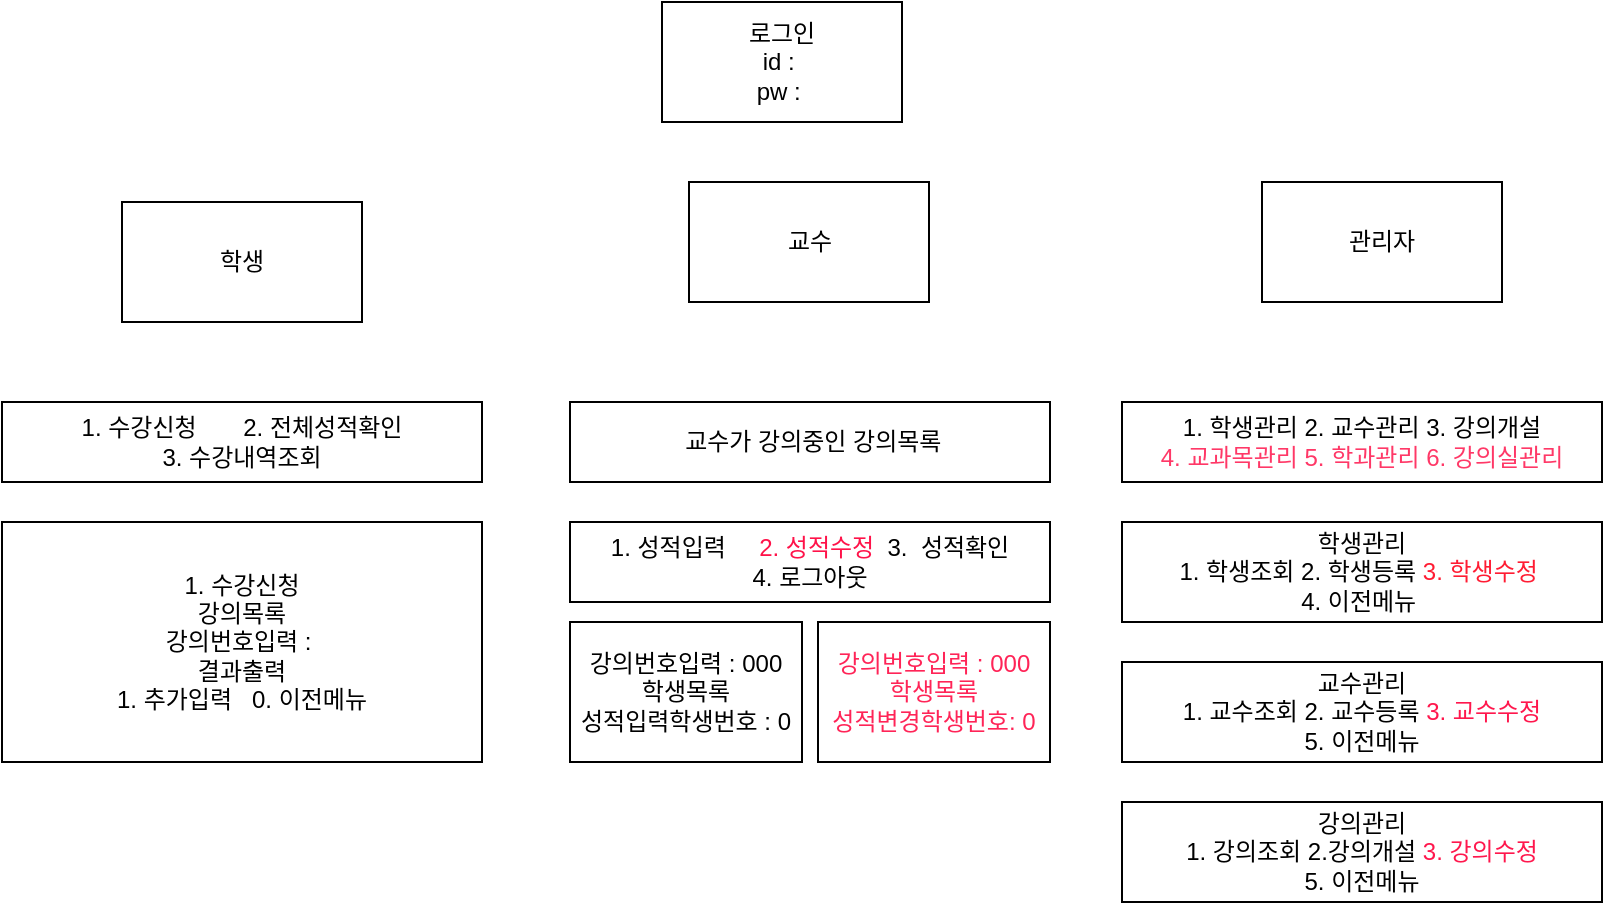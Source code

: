 <mxfile version="19.0.3" type="device"><diagram id="kJVg6LuLHATJSai9ptqX" name="페이지-1"><mxGraphModel dx="363" dy="734" grid="1" gridSize="10" guides="1" tooltips="1" connect="1" arrows="1" fold="1" page="1" pageScale="1" pageWidth="827" pageHeight="1169" math="0" shadow="0"><root><mxCell id="0"/><mxCell id="1" parent="0"/><mxCell id="_RQCWQU3LpY1RtUz77Uh-1" value="로그인&lt;br&gt;id :&amp;nbsp;&lt;br&gt;pw :&amp;nbsp;" style="rounded=0;whiteSpace=wrap;html=1;" vertex="1" parent="1"><mxGeometry x="340" y="200" width="120" height="60" as="geometry"/></mxCell><mxCell id="_RQCWQU3LpY1RtUz77Uh-2" value="학생" style="rounded=0;whiteSpace=wrap;html=1;" vertex="1" parent="1"><mxGeometry x="70" y="300" width="120" height="60" as="geometry"/></mxCell><mxCell id="_RQCWQU3LpY1RtUz77Uh-3" value="교수" style="rounded=0;whiteSpace=wrap;html=1;" vertex="1" parent="1"><mxGeometry x="353.5" y="290" width="120" height="60" as="geometry"/></mxCell><mxCell id="_RQCWQU3LpY1RtUz77Uh-4" value="관리자" style="rounded=0;whiteSpace=wrap;html=1;" vertex="1" parent="1"><mxGeometry x="640" y="290" width="120" height="60" as="geometry"/></mxCell><mxCell id="_RQCWQU3LpY1RtUz77Uh-5" value="1. 수강신청&amp;nbsp; &amp;nbsp; &amp;nbsp; &amp;nbsp;2. 전체성적확인&lt;br&gt;3. 수강내역조회" style="rounded=0;whiteSpace=wrap;html=1;" vertex="1" parent="1"><mxGeometry x="10" y="400" width="240" height="40" as="geometry"/></mxCell><mxCell id="_RQCWQU3LpY1RtUz77Uh-7" value="1. 수강신청&lt;br&gt;강의목록&lt;br&gt;강의번호입력 :&amp;nbsp;&lt;br&gt;결과출력&lt;br&gt;1. 추가입력&amp;nbsp; &amp;nbsp;0. 이전메뉴" style="rounded=0;whiteSpace=wrap;html=1;" vertex="1" parent="1"><mxGeometry x="10" y="460" width="240" height="120" as="geometry"/></mxCell><mxCell id="_RQCWQU3LpY1RtUz77Uh-9" value="&amp;nbsp;교수가 강의중인 강의목록" style="rounded=0;whiteSpace=wrap;html=1;" vertex="1" parent="1"><mxGeometry x="294" y="400" width="240" height="40" as="geometry"/></mxCell><mxCell id="_RQCWQU3LpY1RtUz77Uh-10" value="강의번호입력 : 000&lt;br&gt;학생목록&lt;br&gt;성적입력학생번호 : 0&lt;br&gt;" style="rounded=0;whiteSpace=wrap;html=1;" vertex="1" parent="1"><mxGeometry x="294" y="510" width="116" height="70" as="geometry"/></mxCell><mxCell id="_RQCWQU3LpY1RtUz77Uh-11" value="1. 성적입력&amp;nbsp; &amp;nbsp; &amp;nbsp;&lt;font color=&quot;#ff1249&quot;&gt;2. 성적수정&lt;/font&gt;&amp;nbsp; 3.&amp;nbsp; 성적확인&lt;br&gt;4. 로그아웃" style="rounded=0;whiteSpace=wrap;html=1;" vertex="1" parent="1"><mxGeometry x="294" y="460" width="240" height="40" as="geometry"/></mxCell><mxCell id="_RQCWQU3LpY1RtUz77Uh-12" value="&lt;font color=&quot;#ff2457&quot;&gt;강의번호입력 : 000&lt;br&gt;학생목록&lt;br&gt;성적변경학생번호: 0&lt;/font&gt;" style="rounded=0;whiteSpace=wrap;html=1;" vertex="1" parent="1"><mxGeometry x="418" y="510" width="116" height="70" as="geometry"/></mxCell><mxCell id="_RQCWQU3LpY1RtUz77Uh-14" value="1. 학생관리 2. 교수관리 3. 강의개설&lt;br&gt;&lt;font color=&quot;#ff3867&quot;&gt;4. 교과목관리 5. 학과관리 6. 강의실관리&lt;/font&gt;" style="rounded=0;whiteSpace=wrap;html=1;" vertex="1" parent="1"><mxGeometry x="570" y="400" width="240" height="40" as="geometry"/></mxCell><mxCell id="_RQCWQU3LpY1RtUz77Uh-15" value="학생관리&lt;br&gt;1. 학생조회 2. 학생등록 &lt;font color=&quot;#ff1c33&quot;&gt;3. 학생수정&lt;/font&gt;&amp;nbsp;&lt;br&gt;4. 이전메뉴&amp;nbsp;" style="rounded=0;whiteSpace=wrap;html=1;" vertex="1" parent="1"><mxGeometry x="570" y="460" width="240" height="50" as="geometry"/></mxCell><mxCell id="_RQCWQU3LpY1RtUz77Uh-16" value="교수관리&lt;br&gt;1. 교수조회 2. 교수등록 &lt;font color=&quot;#ff174d&quot;&gt;3. 교수수정&lt;/font&gt;&lt;br&gt;&amp;nbsp;5. 이전메뉴&amp;nbsp;" style="rounded=0;whiteSpace=wrap;html=1;" vertex="1" parent="1"><mxGeometry x="570" y="530" width="240" height="50" as="geometry"/></mxCell><mxCell id="_RQCWQU3LpY1RtUz77Uh-19" value="강의관리&lt;br&gt;1. 강의조회 2.강의개설&amp;nbsp;&lt;font color=&quot;#ff174d&quot;&gt;3. 강의수정&lt;br&gt;&lt;/font&gt;&amp;nbsp;5. 이전메뉴&amp;nbsp;" style="rounded=0;whiteSpace=wrap;html=1;" vertex="1" parent="1"><mxGeometry x="570" y="600" width="240" height="50" as="geometry"/></mxCell></root></mxGraphModel></diagram></mxfile>